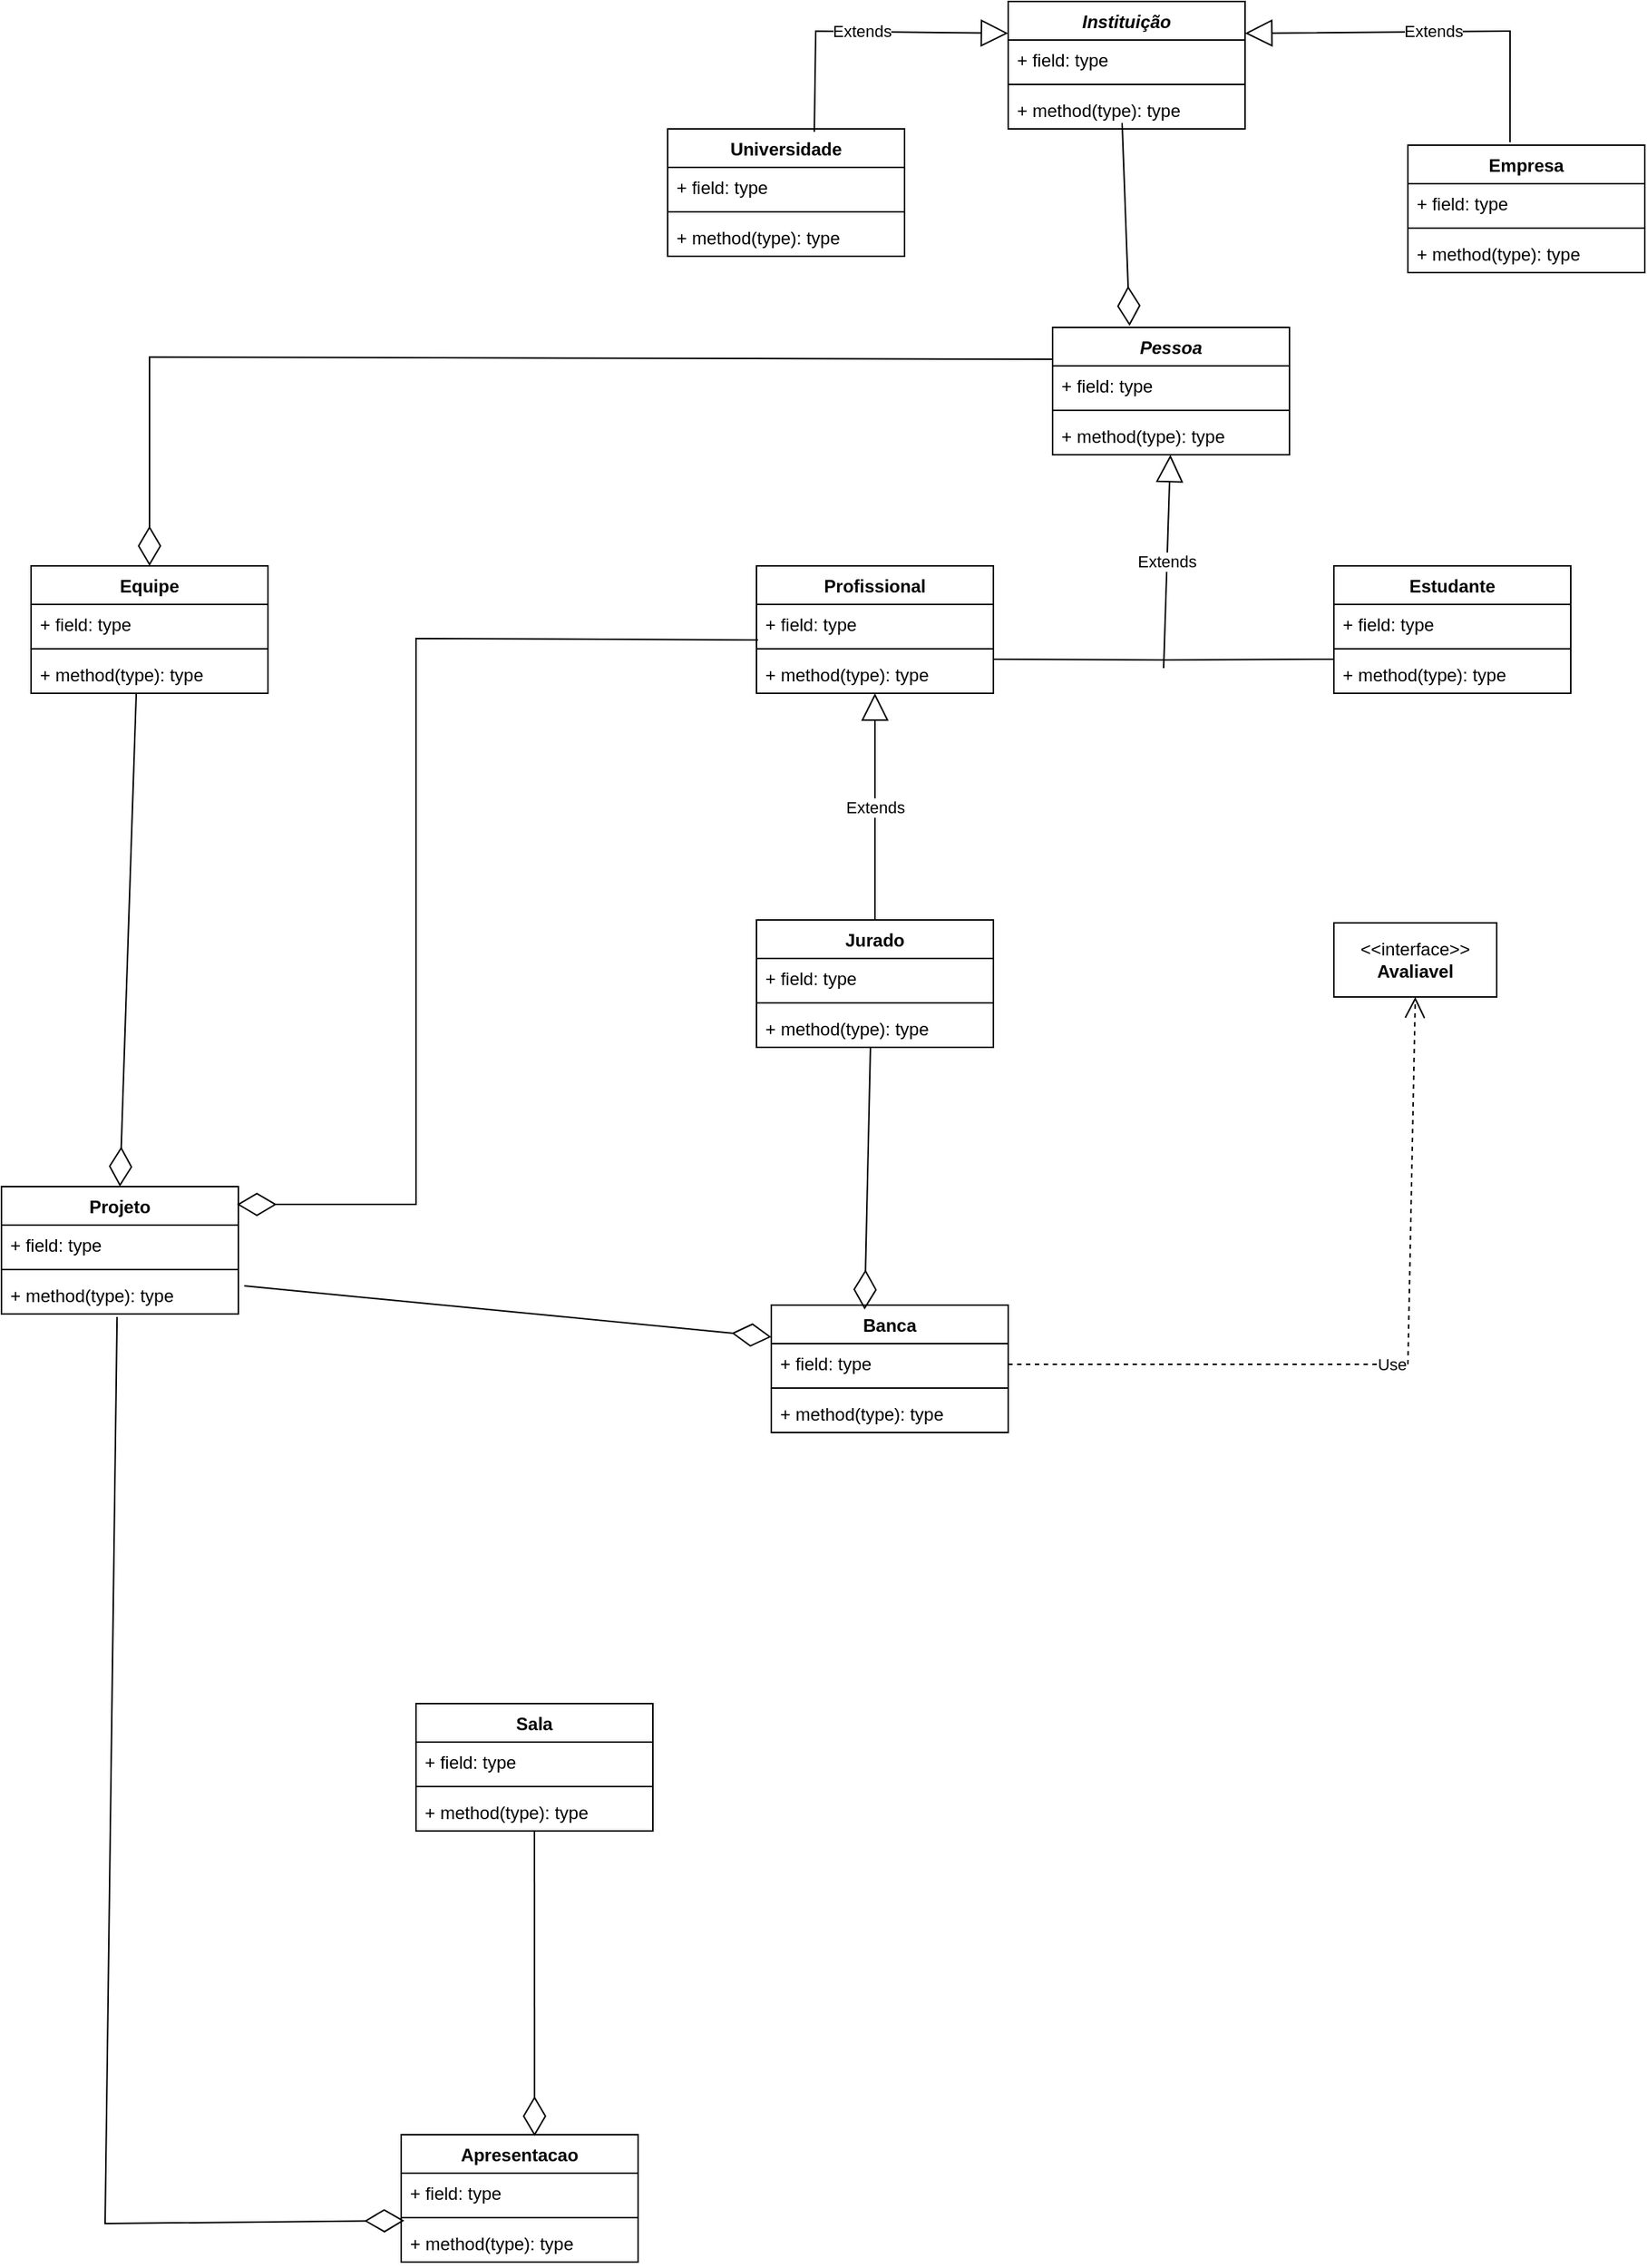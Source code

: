 <mxfile version="27.0.2">
  <diagram name="Página-1" id="85goh_y8zuJz7Ey0JAuT">
    <mxGraphModel dx="1693" dy="529" grid="1" gridSize="10" guides="1" tooltips="1" connect="1" arrows="1" fold="1" page="1" pageScale="1" pageWidth="827" pageHeight="1169" math="0" shadow="0">
      <root>
        <mxCell id="0" />
        <mxCell id="1" parent="0" />
        <mxCell id="mByH_QU5zUHexOzu-cYC-1" value="&lt;i&gt;Instituição&lt;/i&gt;" style="swimlane;fontStyle=1;align=center;verticalAlign=top;childLayout=stackLayout;horizontal=1;startSize=26;horizontalStack=0;resizeParent=1;resizeParentMax=0;resizeLast=0;collapsible=1;marginBottom=0;whiteSpace=wrap;html=1;" vertex="1" parent="1">
          <mxGeometry x="360" y="20" width="160" height="86" as="geometry" />
        </mxCell>
        <mxCell id="mByH_QU5zUHexOzu-cYC-2" value="+ field: type" style="text;strokeColor=none;fillColor=none;align=left;verticalAlign=top;spacingLeft=4;spacingRight=4;overflow=hidden;rotatable=0;points=[[0,0.5],[1,0.5]];portConstraint=eastwest;whiteSpace=wrap;html=1;" vertex="1" parent="mByH_QU5zUHexOzu-cYC-1">
          <mxGeometry y="26" width="160" height="26" as="geometry" />
        </mxCell>
        <mxCell id="mByH_QU5zUHexOzu-cYC-3" value="" style="line;strokeWidth=1;fillColor=none;align=left;verticalAlign=middle;spacingTop=-1;spacingLeft=3;spacingRight=3;rotatable=0;labelPosition=right;points=[];portConstraint=eastwest;strokeColor=inherit;" vertex="1" parent="mByH_QU5zUHexOzu-cYC-1">
          <mxGeometry y="52" width="160" height="8" as="geometry" />
        </mxCell>
        <mxCell id="mByH_QU5zUHexOzu-cYC-4" value="+ method(type): type" style="text;strokeColor=none;fillColor=none;align=left;verticalAlign=top;spacingLeft=4;spacingRight=4;overflow=hidden;rotatable=0;points=[[0,0.5],[1,0.5]];portConstraint=eastwest;whiteSpace=wrap;html=1;" vertex="1" parent="mByH_QU5zUHexOzu-cYC-1">
          <mxGeometry y="60" width="160" height="26" as="geometry" />
        </mxCell>
        <mxCell id="mByH_QU5zUHexOzu-cYC-5" value="Universidade" style="swimlane;fontStyle=1;align=center;verticalAlign=top;childLayout=stackLayout;horizontal=1;startSize=26;horizontalStack=0;resizeParent=1;resizeParentMax=0;resizeLast=0;collapsible=1;marginBottom=0;whiteSpace=wrap;html=1;" vertex="1" parent="1">
          <mxGeometry x="130" y="106" width="160" height="86" as="geometry" />
        </mxCell>
        <mxCell id="mByH_QU5zUHexOzu-cYC-6" value="+ field: type" style="text;strokeColor=none;fillColor=none;align=left;verticalAlign=top;spacingLeft=4;spacingRight=4;overflow=hidden;rotatable=0;points=[[0,0.5],[1,0.5]];portConstraint=eastwest;whiteSpace=wrap;html=1;" vertex="1" parent="mByH_QU5zUHexOzu-cYC-5">
          <mxGeometry y="26" width="160" height="26" as="geometry" />
        </mxCell>
        <mxCell id="mByH_QU5zUHexOzu-cYC-7" value="" style="line;strokeWidth=1;fillColor=none;align=left;verticalAlign=middle;spacingTop=-1;spacingLeft=3;spacingRight=3;rotatable=0;labelPosition=right;points=[];portConstraint=eastwest;strokeColor=inherit;" vertex="1" parent="mByH_QU5zUHexOzu-cYC-5">
          <mxGeometry y="52" width="160" height="8" as="geometry" />
        </mxCell>
        <mxCell id="mByH_QU5zUHexOzu-cYC-8" value="+ method(type): type" style="text;strokeColor=none;fillColor=none;align=left;verticalAlign=top;spacingLeft=4;spacingRight=4;overflow=hidden;rotatable=0;points=[[0,0.5],[1,0.5]];portConstraint=eastwest;whiteSpace=wrap;html=1;" vertex="1" parent="mByH_QU5zUHexOzu-cYC-5">
          <mxGeometry y="60" width="160" height="26" as="geometry" />
        </mxCell>
        <mxCell id="mByH_QU5zUHexOzu-cYC-9" value="Extends" style="endArrow=block;endSize=16;endFill=0;html=1;rounded=0;entryX=0;entryY=0.25;entryDx=0;entryDy=0;exitX=0.619;exitY=0.023;exitDx=0;exitDy=0;exitPerimeter=0;" edge="1" parent="1" source="mByH_QU5zUHexOzu-cYC-5" target="mByH_QU5zUHexOzu-cYC-1">
          <mxGeometry width="160" relative="1" as="geometry">
            <mxPoint x="180" y="100" as="sourcePoint" />
            <mxPoint x="340" y="100" as="targetPoint" />
            <Array as="points">
              <mxPoint x="230" y="40" />
            </Array>
          </mxGeometry>
        </mxCell>
        <mxCell id="mByH_QU5zUHexOzu-cYC-10" value="Empresa" style="swimlane;fontStyle=1;align=center;verticalAlign=top;childLayout=stackLayout;horizontal=1;startSize=26;horizontalStack=0;resizeParent=1;resizeParentMax=0;resizeLast=0;collapsible=1;marginBottom=0;whiteSpace=wrap;html=1;" vertex="1" parent="1">
          <mxGeometry x="630" y="117" width="160" height="86" as="geometry" />
        </mxCell>
        <mxCell id="mByH_QU5zUHexOzu-cYC-11" value="+ field: type" style="text;strokeColor=none;fillColor=none;align=left;verticalAlign=top;spacingLeft=4;spacingRight=4;overflow=hidden;rotatable=0;points=[[0,0.5],[1,0.5]];portConstraint=eastwest;whiteSpace=wrap;html=1;" vertex="1" parent="mByH_QU5zUHexOzu-cYC-10">
          <mxGeometry y="26" width="160" height="26" as="geometry" />
        </mxCell>
        <mxCell id="mByH_QU5zUHexOzu-cYC-12" value="" style="line;strokeWidth=1;fillColor=none;align=left;verticalAlign=middle;spacingTop=-1;spacingLeft=3;spacingRight=3;rotatable=0;labelPosition=right;points=[];portConstraint=eastwest;strokeColor=inherit;" vertex="1" parent="mByH_QU5zUHexOzu-cYC-10">
          <mxGeometry y="52" width="160" height="8" as="geometry" />
        </mxCell>
        <mxCell id="mByH_QU5zUHexOzu-cYC-13" value="+ method(type): type" style="text;strokeColor=none;fillColor=none;align=left;verticalAlign=top;spacingLeft=4;spacingRight=4;overflow=hidden;rotatable=0;points=[[0,0.5],[1,0.5]];portConstraint=eastwest;whiteSpace=wrap;html=1;" vertex="1" parent="mByH_QU5zUHexOzu-cYC-10">
          <mxGeometry y="60" width="160" height="26" as="geometry" />
        </mxCell>
        <mxCell id="mByH_QU5zUHexOzu-cYC-14" value="Extends" style="endArrow=block;endSize=16;endFill=0;html=1;rounded=0;exitX=0.431;exitY=-0.023;exitDx=0;exitDy=0;exitPerimeter=0;entryX=1;entryY=0.25;entryDx=0;entryDy=0;" edge="1" parent="1" source="mByH_QU5zUHexOzu-cYC-10" target="mByH_QU5zUHexOzu-cYC-1">
          <mxGeometry width="160" relative="1" as="geometry">
            <mxPoint x="660" y="80" as="sourcePoint" />
            <mxPoint x="820" y="80" as="targetPoint" />
            <Array as="points">
              <mxPoint x="699" y="40" />
            </Array>
          </mxGeometry>
        </mxCell>
        <mxCell id="mByH_QU5zUHexOzu-cYC-15" value="&lt;i&gt;Pessoa&lt;/i&gt;" style="swimlane;fontStyle=1;align=center;verticalAlign=top;childLayout=stackLayout;horizontal=1;startSize=26;horizontalStack=0;resizeParent=1;resizeParentMax=0;resizeLast=0;collapsible=1;marginBottom=0;whiteSpace=wrap;html=1;" vertex="1" parent="1">
          <mxGeometry x="390" y="240" width="160" height="86" as="geometry" />
        </mxCell>
        <mxCell id="mByH_QU5zUHexOzu-cYC-16" value="+ field: type" style="text;strokeColor=none;fillColor=none;align=left;verticalAlign=top;spacingLeft=4;spacingRight=4;overflow=hidden;rotatable=0;points=[[0,0.5],[1,0.5]];portConstraint=eastwest;whiteSpace=wrap;html=1;" vertex="1" parent="mByH_QU5zUHexOzu-cYC-15">
          <mxGeometry y="26" width="160" height="26" as="geometry" />
        </mxCell>
        <mxCell id="mByH_QU5zUHexOzu-cYC-17" value="" style="line;strokeWidth=1;fillColor=none;align=left;verticalAlign=middle;spacingTop=-1;spacingLeft=3;spacingRight=3;rotatable=0;labelPosition=right;points=[];portConstraint=eastwest;strokeColor=inherit;" vertex="1" parent="mByH_QU5zUHexOzu-cYC-15">
          <mxGeometry y="52" width="160" height="8" as="geometry" />
        </mxCell>
        <mxCell id="mByH_QU5zUHexOzu-cYC-18" value="+ method(type): type" style="text;strokeColor=none;fillColor=none;align=left;verticalAlign=top;spacingLeft=4;spacingRight=4;overflow=hidden;rotatable=0;points=[[0,0.5],[1,0.5]];portConstraint=eastwest;whiteSpace=wrap;html=1;" vertex="1" parent="mByH_QU5zUHexOzu-cYC-15">
          <mxGeometry y="60" width="160" height="26" as="geometry" />
        </mxCell>
        <mxCell id="mByH_QU5zUHexOzu-cYC-19" value="" style="endArrow=diamondThin;endFill=0;endSize=24;html=1;rounded=0;entryX=0.325;entryY=-0.012;entryDx=0;entryDy=0;entryPerimeter=0;exitX=0.481;exitY=0.846;exitDx=0;exitDy=0;exitPerimeter=0;" edge="1" parent="1" source="mByH_QU5zUHexOzu-cYC-4" target="mByH_QU5zUHexOzu-cYC-15">
          <mxGeometry width="160" relative="1" as="geometry">
            <mxPoint x="290" y="210" as="sourcePoint" />
            <mxPoint x="450" y="210" as="targetPoint" />
          </mxGeometry>
        </mxCell>
        <mxCell id="mByH_QU5zUHexOzu-cYC-20" value="Profissional" style="swimlane;fontStyle=1;align=center;verticalAlign=top;childLayout=stackLayout;horizontal=1;startSize=26;horizontalStack=0;resizeParent=1;resizeParentMax=0;resizeLast=0;collapsible=1;marginBottom=0;whiteSpace=wrap;html=1;" vertex="1" parent="1">
          <mxGeometry x="190" y="401" width="160" height="86" as="geometry" />
        </mxCell>
        <mxCell id="mByH_QU5zUHexOzu-cYC-21" value="+ field: type" style="text;strokeColor=none;fillColor=none;align=left;verticalAlign=top;spacingLeft=4;spacingRight=4;overflow=hidden;rotatable=0;points=[[0,0.5],[1,0.5]];portConstraint=eastwest;whiteSpace=wrap;html=1;" vertex="1" parent="mByH_QU5zUHexOzu-cYC-20">
          <mxGeometry y="26" width="160" height="26" as="geometry" />
        </mxCell>
        <mxCell id="mByH_QU5zUHexOzu-cYC-22" value="" style="line;strokeWidth=1;fillColor=none;align=left;verticalAlign=middle;spacingTop=-1;spacingLeft=3;spacingRight=3;rotatable=0;labelPosition=right;points=[];portConstraint=eastwest;strokeColor=inherit;" vertex="1" parent="mByH_QU5zUHexOzu-cYC-20">
          <mxGeometry y="52" width="160" height="8" as="geometry" />
        </mxCell>
        <mxCell id="mByH_QU5zUHexOzu-cYC-23" value="+ method(type): type" style="text;strokeColor=none;fillColor=none;align=left;verticalAlign=top;spacingLeft=4;spacingRight=4;overflow=hidden;rotatable=0;points=[[0,0.5],[1,0.5]];portConstraint=eastwest;whiteSpace=wrap;html=1;" vertex="1" parent="mByH_QU5zUHexOzu-cYC-20">
          <mxGeometry y="60" width="160" height="26" as="geometry" />
        </mxCell>
        <mxCell id="mByH_QU5zUHexOzu-cYC-24" value="Estudante" style="swimlane;fontStyle=1;align=center;verticalAlign=top;childLayout=stackLayout;horizontal=1;startSize=26;horizontalStack=0;resizeParent=1;resizeParentMax=0;resizeLast=0;collapsible=1;marginBottom=0;whiteSpace=wrap;html=1;" vertex="1" parent="1">
          <mxGeometry x="580" y="401" width="160" height="86" as="geometry" />
        </mxCell>
        <mxCell id="mByH_QU5zUHexOzu-cYC-25" value="+ field: type" style="text;strokeColor=none;fillColor=none;align=left;verticalAlign=top;spacingLeft=4;spacingRight=4;overflow=hidden;rotatable=0;points=[[0,0.5],[1,0.5]];portConstraint=eastwest;whiteSpace=wrap;html=1;" vertex="1" parent="mByH_QU5zUHexOzu-cYC-24">
          <mxGeometry y="26" width="160" height="26" as="geometry" />
        </mxCell>
        <mxCell id="mByH_QU5zUHexOzu-cYC-26" value="" style="line;strokeWidth=1;fillColor=none;align=left;verticalAlign=middle;spacingTop=-1;spacingLeft=3;spacingRight=3;rotatable=0;labelPosition=right;points=[];portConstraint=eastwest;strokeColor=inherit;" vertex="1" parent="mByH_QU5zUHexOzu-cYC-24">
          <mxGeometry y="52" width="160" height="8" as="geometry" />
        </mxCell>
        <mxCell id="mByH_QU5zUHexOzu-cYC-27" value="+ method(type): type" style="text;strokeColor=none;fillColor=none;align=left;verticalAlign=top;spacingLeft=4;spacingRight=4;overflow=hidden;rotatable=0;points=[[0,0.5],[1,0.5]];portConstraint=eastwest;whiteSpace=wrap;html=1;" vertex="1" parent="mByH_QU5zUHexOzu-cYC-24">
          <mxGeometry y="60" width="160" height="26" as="geometry" />
        </mxCell>
        <mxCell id="mByH_QU5zUHexOzu-cYC-28" value="Extends" style="endArrow=block;endSize=16;endFill=0;html=1;rounded=0;" edge="1" parent="1" target="mByH_QU5zUHexOzu-cYC-18">
          <mxGeometry width="160" relative="1" as="geometry">
            <mxPoint x="465" y="470" as="sourcePoint" />
            <mxPoint x="475" y="340" as="targetPoint" />
          </mxGeometry>
        </mxCell>
        <mxCell id="mByH_QU5zUHexOzu-cYC-29" value="" style="endArrow=none;html=1;edgeStyle=orthogonalEdgeStyle;rounded=0;entryX=0;entryY=0.115;entryDx=0;entryDy=0;entryPerimeter=0;" edge="1" parent="1" target="mByH_QU5zUHexOzu-cYC-27">
          <mxGeometry relative="1" as="geometry">
            <mxPoint x="350" y="464" as="sourcePoint" />
            <mxPoint x="540" y="460" as="targetPoint" />
          </mxGeometry>
        </mxCell>
        <mxCell id="mByH_QU5zUHexOzu-cYC-32" value="Jurado" style="swimlane;fontStyle=1;align=center;verticalAlign=top;childLayout=stackLayout;horizontal=1;startSize=26;horizontalStack=0;resizeParent=1;resizeParentMax=0;resizeLast=0;collapsible=1;marginBottom=0;whiteSpace=wrap;html=1;" vertex="1" parent="1">
          <mxGeometry x="190" y="640" width="160" height="86" as="geometry" />
        </mxCell>
        <mxCell id="mByH_QU5zUHexOzu-cYC-33" value="+ field: type" style="text;strokeColor=none;fillColor=none;align=left;verticalAlign=top;spacingLeft=4;spacingRight=4;overflow=hidden;rotatable=0;points=[[0,0.5],[1,0.5]];portConstraint=eastwest;whiteSpace=wrap;html=1;" vertex="1" parent="mByH_QU5zUHexOzu-cYC-32">
          <mxGeometry y="26" width="160" height="26" as="geometry" />
        </mxCell>
        <mxCell id="mByH_QU5zUHexOzu-cYC-34" value="" style="line;strokeWidth=1;fillColor=none;align=left;verticalAlign=middle;spacingTop=-1;spacingLeft=3;spacingRight=3;rotatable=0;labelPosition=right;points=[];portConstraint=eastwest;strokeColor=inherit;" vertex="1" parent="mByH_QU5zUHexOzu-cYC-32">
          <mxGeometry y="52" width="160" height="8" as="geometry" />
        </mxCell>
        <mxCell id="mByH_QU5zUHexOzu-cYC-35" value="+ method(type): type" style="text;strokeColor=none;fillColor=none;align=left;verticalAlign=top;spacingLeft=4;spacingRight=4;overflow=hidden;rotatable=0;points=[[0,0.5],[1,0.5]];portConstraint=eastwest;whiteSpace=wrap;html=1;" vertex="1" parent="mByH_QU5zUHexOzu-cYC-32">
          <mxGeometry y="60" width="160" height="26" as="geometry" />
        </mxCell>
        <mxCell id="mByH_QU5zUHexOzu-cYC-36" value="Extends" style="endArrow=block;endSize=16;endFill=0;html=1;rounded=0;exitX=0.5;exitY=0;exitDx=0;exitDy=0;" edge="1" parent="1" source="mByH_QU5zUHexOzu-cYC-32" target="mByH_QU5zUHexOzu-cYC-23">
          <mxGeometry width="160" relative="1" as="geometry">
            <mxPoint x="260" y="600" as="sourcePoint" />
            <mxPoint x="420" y="600" as="targetPoint" />
          </mxGeometry>
        </mxCell>
        <mxCell id="mByH_QU5zUHexOzu-cYC-41" value="Equipe" style="swimlane;fontStyle=1;align=center;verticalAlign=top;childLayout=stackLayout;horizontal=1;startSize=26;horizontalStack=0;resizeParent=1;resizeParentMax=0;resizeLast=0;collapsible=1;marginBottom=0;whiteSpace=wrap;html=1;" vertex="1" parent="1">
          <mxGeometry x="-300" y="401" width="160" height="86" as="geometry" />
        </mxCell>
        <mxCell id="mByH_QU5zUHexOzu-cYC-42" value="+ field: type" style="text;strokeColor=none;fillColor=none;align=left;verticalAlign=top;spacingLeft=4;spacingRight=4;overflow=hidden;rotatable=0;points=[[0,0.5],[1,0.5]];portConstraint=eastwest;whiteSpace=wrap;html=1;" vertex="1" parent="mByH_QU5zUHexOzu-cYC-41">
          <mxGeometry y="26" width="160" height="26" as="geometry" />
        </mxCell>
        <mxCell id="mByH_QU5zUHexOzu-cYC-43" value="" style="line;strokeWidth=1;fillColor=none;align=left;verticalAlign=middle;spacingTop=-1;spacingLeft=3;spacingRight=3;rotatable=0;labelPosition=right;points=[];portConstraint=eastwest;strokeColor=inherit;" vertex="1" parent="mByH_QU5zUHexOzu-cYC-41">
          <mxGeometry y="52" width="160" height="8" as="geometry" />
        </mxCell>
        <mxCell id="mByH_QU5zUHexOzu-cYC-44" value="+ method(type): type" style="text;strokeColor=none;fillColor=none;align=left;verticalAlign=top;spacingLeft=4;spacingRight=4;overflow=hidden;rotatable=0;points=[[0,0.5],[1,0.5]];portConstraint=eastwest;whiteSpace=wrap;html=1;" vertex="1" parent="mByH_QU5zUHexOzu-cYC-41">
          <mxGeometry y="60" width="160" height="26" as="geometry" />
        </mxCell>
        <mxCell id="mByH_QU5zUHexOzu-cYC-45" value="" style="endArrow=diamondThin;endFill=0;endSize=24;html=1;rounded=0;entryX=0.5;entryY=0;entryDx=0;entryDy=0;exitX=0;exitY=0.25;exitDx=0;exitDy=0;" edge="1" parent="1" source="mByH_QU5zUHexOzu-cYC-15" target="mByH_QU5zUHexOzu-cYC-41">
          <mxGeometry width="160" relative="1" as="geometry">
            <mxPoint x="-230" y="300" as="sourcePoint" />
            <mxPoint x="-70" y="300" as="targetPoint" />
            <Array as="points">
              <mxPoint x="-220" y="260" />
            </Array>
          </mxGeometry>
        </mxCell>
        <mxCell id="mByH_QU5zUHexOzu-cYC-46" value="Projeto" style="swimlane;fontStyle=1;align=center;verticalAlign=top;childLayout=stackLayout;horizontal=1;startSize=26;horizontalStack=0;resizeParent=1;resizeParentMax=0;resizeLast=0;collapsible=1;marginBottom=0;whiteSpace=wrap;html=1;" vertex="1" parent="1">
          <mxGeometry x="-320" y="820" width="160" height="86" as="geometry" />
        </mxCell>
        <mxCell id="mByH_QU5zUHexOzu-cYC-47" value="+ field: type" style="text;strokeColor=none;fillColor=none;align=left;verticalAlign=top;spacingLeft=4;spacingRight=4;overflow=hidden;rotatable=0;points=[[0,0.5],[1,0.5]];portConstraint=eastwest;whiteSpace=wrap;html=1;" vertex="1" parent="mByH_QU5zUHexOzu-cYC-46">
          <mxGeometry y="26" width="160" height="26" as="geometry" />
        </mxCell>
        <mxCell id="mByH_QU5zUHexOzu-cYC-48" value="" style="line;strokeWidth=1;fillColor=none;align=left;verticalAlign=middle;spacingTop=-1;spacingLeft=3;spacingRight=3;rotatable=0;labelPosition=right;points=[];portConstraint=eastwest;strokeColor=inherit;" vertex="1" parent="mByH_QU5zUHexOzu-cYC-46">
          <mxGeometry y="52" width="160" height="8" as="geometry" />
        </mxCell>
        <mxCell id="mByH_QU5zUHexOzu-cYC-49" value="+ method(type): type" style="text;strokeColor=none;fillColor=none;align=left;verticalAlign=top;spacingLeft=4;spacingRight=4;overflow=hidden;rotatable=0;points=[[0,0.5],[1,0.5]];portConstraint=eastwest;whiteSpace=wrap;html=1;" vertex="1" parent="mByH_QU5zUHexOzu-cYC-46">
          <mxGeometry y="60" width="160" height="26" as="geometry" />
        </mxCell>
        <mxCell id="mByH_QU5zUHexOzu-cYC-50" value="" style="endArrow=diamondThin;endFill=0;endSize=24;html=1;rounded=0;exitX=0.444;exitY=1;exitDx=0;exitDy=0;exitPerimeter=0;entryX=0.5;entryY=0;entryDx=0;entryDy=0;" edge="1" parent="1" source="mByH_QU5zUHexOzu-cYC-44" target="mByH_QU5zUHexOzu-cYC-46">
          <mxGeometry width="160" relative="1" as="geometry">
            <mxPoint x="-240" y="560" as="sourcePoint" />
            <mxPoint x="-80" y="560" as="targetPoint" />
          </mxGeometry>
        </mxCell>
        <mxCell id="mByH_QU5zUHexOzu-cYC-51" value="" style="endArrow=diamondThin;endFill=0;endSize=24;html=1;rounded=0;entryX=0.994;entryY=0.14;entryDx=0;entryDy=0;entryPerimeter=0;exitX=0.019;exitY=0.923;exitDx=0;exitDy=0;exitPerimeter=0;" edge="1" parent="1" target="mByH_QU5zUHexOzu-cYC-46">
          <mxGeometry width="160" relative="1" as="geometry">
            <mxPoint x="190.96" y="450.998" as="sourcePoint" />
            <mxPoint x="-150.0" y="660.976" as="targetPoint" />
            <Array as="points">
              <mxPoint x="-40" y="450" />
              <mxPoint x="-40" y="832" />
            </Array>
          </mxGeometry>
        </mxCell>
        <mxCell id="mByH_QU5zUHexOzu-cYC-53" value="Banca" style="swimlane;fontStyle=1;align=center;verticalAlign=top;childLayout=stackLayout;horizontal=1;startSize=26;horizontalStack=0;resizeParent=1;resizeParentMax=0;resizeLast=0;collapsible=1;marginBottom=0;whiteSpace=wrap;html=1;" vertex="1" parent="1">
          <mxGeometry x="200" y="900" width="160" height="86" as="geometry" />
        </mxCell>
        <mxCell id="mByH_QU5zUHexOzu-cYC-54" value="+ field: type" style="text;strokeColor=none;fillColor=none;align=left;verticalAlign=top;spacingLeft=4;spacingRight=4;overflow=hidden;rotatable=0;points=[[0,0.5],[1,0.5]];portConstraint=eastwest;whiteSpace=wrap;html=1;" vertex="1" parent="mByH_QU5zUHexOzu-cYC-53">
          <mxGeometry y="26" width="160" height="26" as="geometry" />
        </mxCell>
        <mxCell id="mByH_QU5zUHexOzu-cYC-55" value="" style="line;strokeWidth=1;fillColor=none;align=left;verticalAlign=middle;spacingTop=-1;spacingLeft=3;spacingRight=3;rotatable=0;labelPosition=right;points=[];portConstraint=eastwest;strokeColor=inherit;" vertex="1" parent="mByH_QU5zUHexOzu-cYC-53">
          <mxGeometry y="52" width="160" height="8" as="geometry" />
        </mxCell>
        <mxCell id="mByH_QU5zUHexOzu-cYC-56" value="+ method(type): type" style="text;strokeColor=none;fillColor=none;align=left;verticalAlign=top;spacingLeft=4;spacingRight=4;overflow=hidden;rotatable=0;points=[[0,0.5],[1,0.5]];portConstraint=eastwest;whiteSpace=wrap;html=1;" vertex="1" parent="mByH_QU5zUHexOzu-cYC-53">
          <mxGeometry y="60" width="160" height="26" as="geometry" />
        </mxCell>
        <mxCell id="mByH_QU5zUHexOzu-cYC-57" value="" style="endArrow=diamondThin;endFill=0;endSize=24;html=1;rounded=0;exitX=0.481;exitY=1;exitDx=0;exitDy=0;exitPerimeter=0;entryX=0.394;entryY=0.035;entryDx=0;entryDy=0;entryPerimeter=0;" edge="1" parent="1" source="mByH_QU5zUHexOzu-cYC-35" target="mByH_QU5zUHexOzu-cYC-53">
          <mxGeometry width="160" relative="1" as="geometry">
            <mxPoint x="278.08" y="723.998" as="sourcePoint" />
            <mxPoint x="290" y="900" as="targetPoint" />
          </mxGeometry>
        </mxCell>
        <mxCell id="mByH_QU5zUHexOzu-cYC-58" value="" style="endArrow=diamondThin;endFill=0;endSize=24;html=1;rounded=0;exitX=1.025;exitY=0.269;exitDx=0;exitDy=0;exitPerimeter=0;entryX=0;entryY=0.25;entryDx=0;entryDy=0;" edge="1" parent="1" source="mByH_QU5zUHexOzu-cYC-49" target="mByH_QU5zUHexOzu-cYC-53">
          <mxGeometry width="160" relative="1" as="geometry">
            <mxPoint x="-110" y="890" as="sourcePoint" />
            <mxPoint x="50" y="890" as="targetPoint" />
          </mxGeometry>
        </mxCell>
        <mxCell id="mByH_QU5zUHexOzu-cYC-59" value="Apresentacao" style="swimlane;fontStyle=1;align=center;verticalAlign=top;childLayout=stackLayout;horizontal=1;startSize=26;horizontalStack=0;resizeParent=1;resizeParentMax=0;resizeLast=0;collapsible=1;marginBottom=0;whiteSpace=wrap;html=1;" vertex="1" parent="1">
          <mxGeometry x="-50" y="1460" width="160" height="86" as="geometry" />
        </mxCell>
        <mxCell id="mByH_QU5zUHexOzu-cYC-60" value="+ field: type" style="text;strokeColor=none;fillColor=none;align=left;verticalAlign=top;spacingLeft=4;spacingRight=4;overflow=hidden;rotatable=0;points=[[0,0.5],[1,0.5]];portConstraint=eastwest;whiteSpace=wrap;html=1;" vertex="1" parent="mByH_QU5zUHexOzu-cYC-59">
          <mxGeometry y="26" width="160" height="26" as="geometry" />
        </mxCell>
        <mxCell id="mByH_QU5zUHexOzu-cYC-61" value="" style="line;strokeWidth=1;fillColor=none;align=left;verticalAlign=middle;spacingTop=-1;spacingLeft=3;spacingRight=3;rotatable=0;labelPosition=right;points=[];portConstraint=eastwest;strokeColor=inherit;" vertex="1" parent="mByH_QU5zUHexOzu-cYC-59">
          <mxGeometry y="52" width="160" height="8" as="geometry" />
        </mxCell>
        <mxCell id="mByH_QU5zUHexOzu-cYC-62" value="+ method(type): type" style="text;strokeColor=none;fillColor=none;align=left;verticalAlign=top;spacingLeft=4;spacingRight=4;overflow=hidden;rotatable=0;points=[[0,0.5],[1,0.5]];portConstraint=eastwest;whiteSpace=wrap;html=1;" vertex="1" parent="mByH_QU5zUHexOzu-cYC-59">
          <mxGeometry y="60" width="160" height="26" as="geometry" />
        </mxCell>
        <mxCell id="mByH_QU5zUHexOzu-cYC-63" value="Sala" style="swimlane;fontStyle=1;align=center;verticalAlign=top;childLayout=stackLayout;horizontal=1;startSize=26;horizontalStack=0;resizeParent=1;resizeParentMax=0;resizeLast=0;collapsible=1;marginBottom=0;whiteSpace=wrap;html=1;" vertex="1" parent="1">
          <mxGeometry x="-40" y="1169" width="160" height="86" as="geometry" />
        </mxCell>
        <mxCell id="mByH_QU5zUHexOzu-cYC-64" value="+ field: type" style="text;strokeColor=none;fillColor=none;align=left;verticalAlign=top;spacingLeft=4;spacingRight=4;overflow=hidden;rotatable=0;points=[[0,0.5],[1,0.5]];portConstraint=eastwest;whiteSpace=wrap;html=1;" vertex="1" parent="mByH_QU5zUHexOzu-cYC-63">
          <mxGeometry y="26" width="160" height="26" as="geometry" />
        </mxCell>
        <mxCell id="mByH_QU5zUHexOzu-cYC-65" value="" style="line;strokeWidth=1;fillColor=none;align=left;verticalAlign=middle;spacingTop=-1;spacingLeft=3;spacingRight=3;rotatable=0;labelPosition=right;points=[];portConstraint=eastwest;strokeColor=inherit;" vertex="1" parent="mByH_QU5zUHexOzu-cYC-63">
          <mxGeometry y="52" width="160" height="8" as="geometry" />
        </mxCell>
        <mxCell id="mByH_QU5zUHexOzu-cYC-66" value="+ method(type): type" style="text;strokeColor=none;fillColor=none;align=left;verticalAlign=top;spacingLeft=4;spacingRight=4;overflow=hidden;rotatable=0;points=[[0,0.5],[1,0.5]];portConstraint=eastwest;whiteSpace=wrap;html=1;" vertex="1" parent="mByH_QU5zUHexOzu-cYC-63">
          <mxGeometry y="60" width="160" height="26" as="geometry" />
        </mxCell>
        <mxCell id="mByH_QU5zUHexOzu-cYC-67" value="" style="endArrow=diamondThin;endFill=0;endSize=24;html=1;rounded=0;exitX=0.488;exitY=1.077;exitDx=0;exitDy=0;exitPerimeter=0;entryX=0.013;entryY=-0.077;entryDx=0;entryDy=0;entryPerimeter=0;" edge="1" parent="1" source="mByH_QU5zUHexOzu-cYC-49" target="mByH_QU5zUHexOzu-cYC-62">
          <mxGeometry width="160" relative="1" as="geometry">
            <mxPoint x="-330" y="980" as="sourcePoint" />
            <mxPoint x="-170" y="980" as="targetPoint" />
            <Array as="points">
              <mxPoint x="-250" y="1520" />
            </Array>
          </mxGeometry>
        </mxCell>
        <mxCell id="mByH_QU5zUHexOzu-cYC-68" value="" style="endArrow=diamondThin;endFill=0;endSize=24;html=1;rounded=0;entryX=0.563;entryY=0.012;entryDx=0;entryDy=0;entryPerimeter=0;" edge="1" parent="1" source="mByH_QU5zUHexOzu-cYC-66" target="mByH_QU5zUHexOzu-cYC-59">
          <mxGeometry width="160" relative="1" as="geometry">
            <mxPoint x="30" y="1370" as="sourcePoint" />
            <mxPoint x="190" y="1370" as="targetPoint" />
          </mxGeometry>
        </mxCell>
        <mxCell id="mByH_QU5zUHexOzu-cYC-69" value="&amp;lt;&amp;lt;interface&amp;gt;&amp;gt;&lt;div&gt;&lt;b&gt;Avaliavel&lt;/b&gt;&lt;/div&gt;" style="html=1;whiteSpace=wrap;" vertex="1" parent="1">
          <mxGeometry x="580" y="642" width="110" height="50" as="geometry" />
        </mxCell>
        <mxCell id="mByH_QU5zUHexOzu-cYC-70" value="Use" style="endArrow=open;endSize=12;dashed=1;html=1;rounded=0;entryX=0.5;entryY=1;entryDx=0;entryDy=0;" edge="1" parent="1" target="mByH_QU5zUHexOzu-cYC-69">
          <mxGeometry width="160" relative="1" as="geometry">
            <mxPoint x="360" y="940" as="sourcePoint" />
            <mxPoint x="520" y="940" as="targetPoint" />
            <Array as="points">
              <mxPoint x="630" y="940" />
            </Array>
          </mxGeometry>
        </mxCell>
      </root>
    </mxGraphModel>
  </diagram>
</mxfile>
